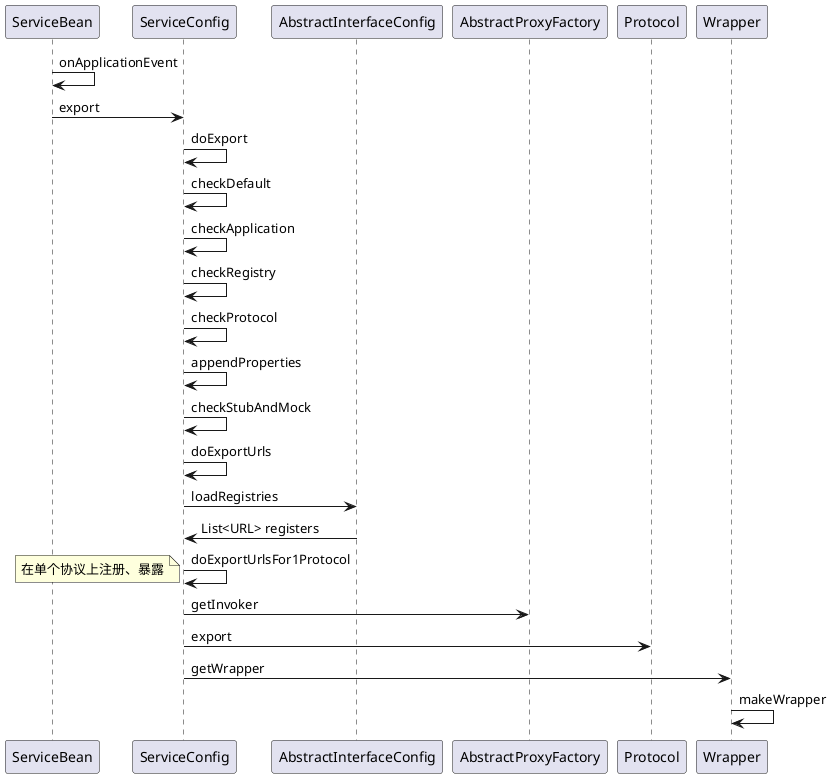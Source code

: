 @startuml
' 定义顺序
participant ServiceBean
participant ServiceConfig
participant AbstractInterfaceConfig
participant AbstractProxyFactory
participant Protocol

ServiceBean -> ServiceBean :onApplicationEvent
ServiceBean -> ServiceConfig :export
ServiceConfig -> ServiceConfig :doExport
ServiceConfig -> ServiceConfig :checkDefault
ServiceConfig -> ServiceConfig :checkApplication
ServiceConfig -> ServiceConfig :checkRegistry
ServiceConfig -> ServiceConfig :checkProtocol
ServiceConfig -> ServiceConfig :appendProperties
ServiceConfig -> ServiceConfig :checkStubAndMock
ServiceConfig -> ServiceConfig :doExportUrls
ServiceConfig -> AbstractInterfaceConfig :loadRegistries
AbstractInterfaceConfig ->  ServiceConfig :List<URL> registers
ServiceConfig -> ServiceConfig :doExportUrlsFor1Protocol
note left: 在单个协议上注册、暴露
ServiceConfig -> AbstractProxyFactory :getInvoker
ServiceConfig -> Protocol :export
ServiceConfig -> Wrapper :getWrapper
Wrapper -> Wrapper :makeWrapper







'onApplicationEvent(ContextRefreshedEvent event)

@enduml